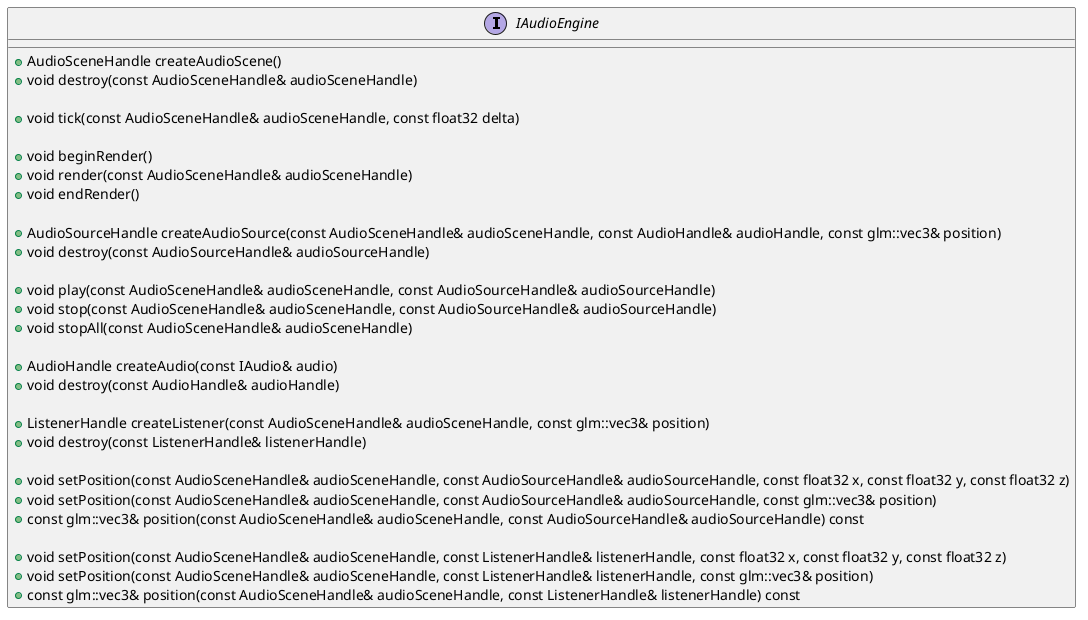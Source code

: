 @startuml

interface IAudioEngine
{
    + AudioSceneHandle createAudioScene()
    + void destroy(const AudioSceneHandle& audioSceneHandle)
    
    + void tick(const AudioSceneHandle& audioSceneHandle, const float32 delta)

    + void beginRender()
    + void render(const AudioSceneHandle& audioSceneHandle)
    + void endRender()
    
    + AudioSourceHandle createAudioSource(const AudioSceneHandle& audioSceneHandle, const AudioHandle& audioHandle, const glm::vec3& position)
    + void destroy(const AudioSourceHandle& audioSourceHandle)
    
    + void play(const AudioSceneHandle& audioSceneHandle, const AudioSourceHandle& audioSourceHandle)
    + void stop(const AudioSceneHandle& audioSceneHandle, const AudioSourceHandle& audioSourceHandle)
    + void stopAll(const AudioSceneHandle& audioSceneHandle)
    
    + AudioHandle createAudio(const IAudio& audio)
    + void destroy(const AudioHandle& audioHandle)

    + ListenerHandle createListener(const AudioSceneHandle& audioSceneHandle, const glm::vec3& position)
    + void destroy(const ListenerHandle& listenerHandle)
    
    + void setPosition(const AudioSceneHandle& audioSceneHandle, const AudioSourceHandle& audioSourceHandle, const float32 x, const float32 y, const float32 z)
    + void setPosition(const AudioSceneHandle& audioSceneHandle, const AudioSourceHandle& audioSourceHandle, const glm::vec3& position)
    + const glm::vec3& position(const AudioSceneHandle& audioSceneHandle, const AudioSourceHandle& audioSourceHandle) const
    
    + void setPosition(const AudioSceneHandle& audioSceneHandle, const ListenerHandle& listenerHandle, const float32 x, const float32 y, const float32 z)
    + void setPosition(const AudioSceneHandle& audioSceneHandle, const ListenerHandle& listenerHandle, const glm::vec3& position)
    + const glm::vec3& position(const AudioSceneHandle& audioSceneHandle, const ListenerHandle& listenerHandle) const
}

@enduml